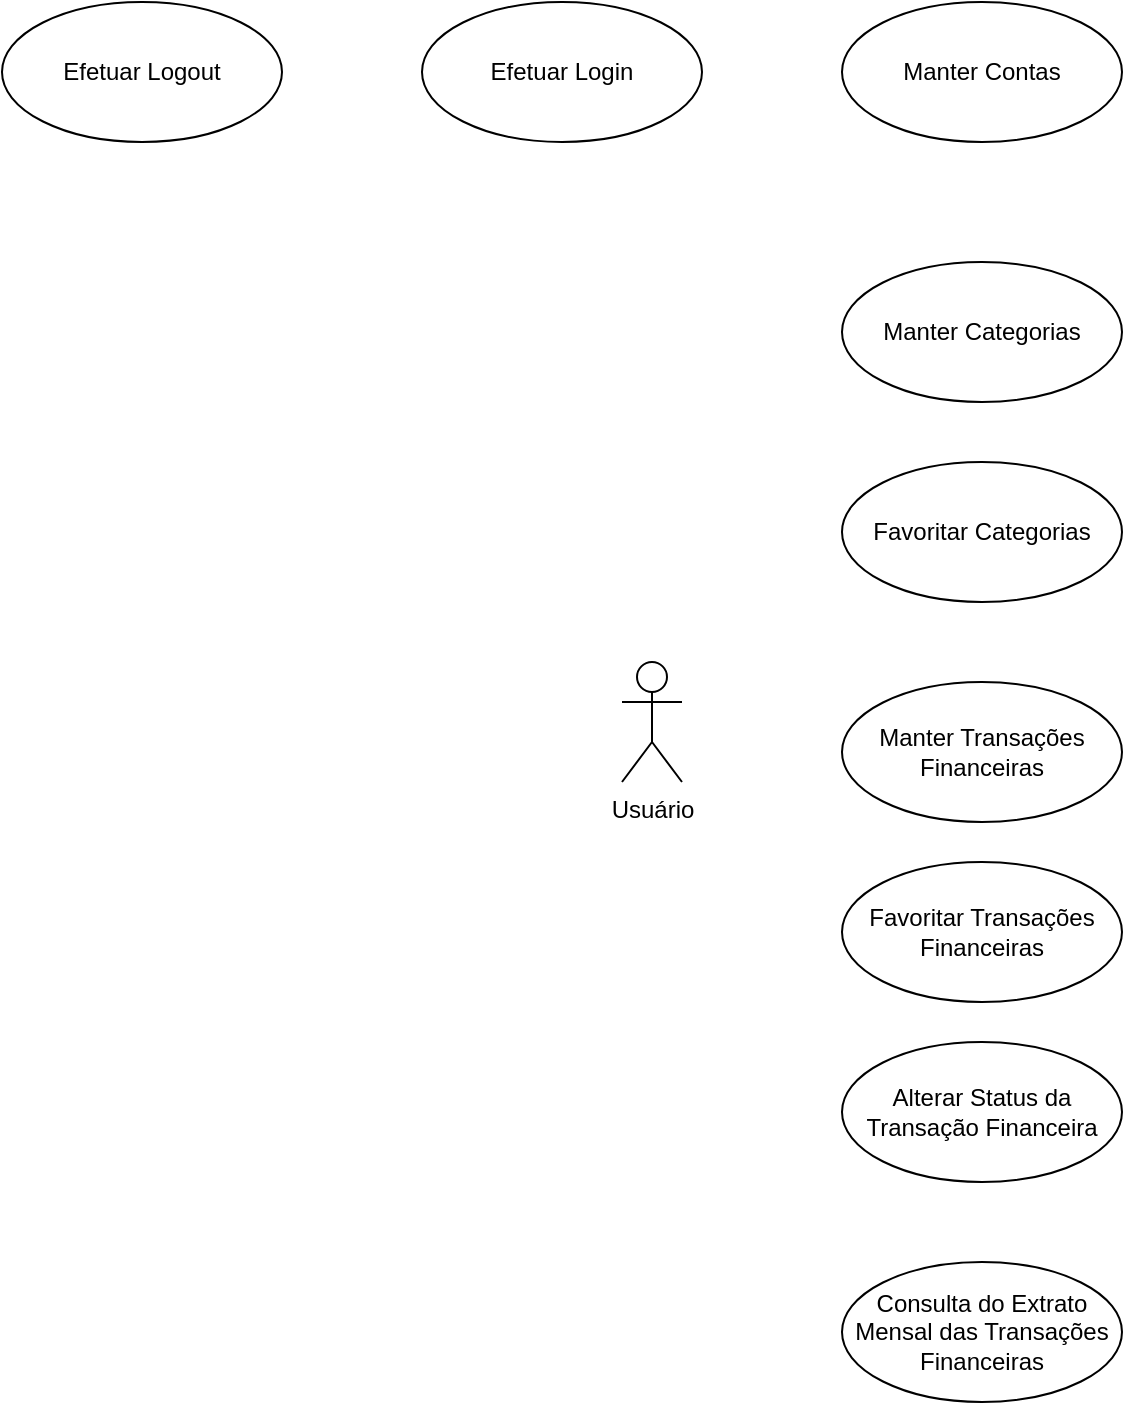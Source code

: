 <mxfile version="21.7.5" type="github">
  <diagram name="Página-1" id="0_DiLKsLMHJAqkCnHoMm">
    <mxGraphModel dx="1034" dy="479" grid="1" gridSize="10" guides="1" tooltips="1" connect="1" arrows="1" fold="1" page="1" pageScale="1" pageWidth="827" pageHeight="1169" math="0" shadow="0">
      <root>
        <mxCell id="0" />
        <mxCell id="1" parent="0" />
        <mxCell id="b8jXtvzzi0fBcoB_L3CN-16" value="Usuário" style="shape=umlActor;verticalLabelPosition=bottom;verticalAlign=top;html=1;outlineConnect=0;" vertex="1" parent="1">
          <mxGeometry x="430" y="480" width="30" height="60" as="geometry" />
        </mxCell>
        <mxCell id="b8jXtvzzi0fBcoB_L3CN-17" value="Manter Categorias" style="ellipse;whiteSpace=wrap;html=1;" vertex="1" parent="1">
          <mxGeometry x="540" y="280" width="140" height="70" as="geometry" />
        </mxCell>
        <mxCell id="b8jXtvzzi0fBcoB_L3CN-18" value="Manter Transações Financeiras" style="ellipse;whiteSpace=wrap;html=1;" vertex="1" parent="1">
          <mxGeometry x="540" y="490" width="140" height="70" as="geometry" />
        </mxCell>
        <mxCell id="b8jXtvzzi0fBcoB_L3CN-21" value="Manter Contas" style="ellipse;whiteSpace=wrap;html=1;" vertex="1" parent="1">
          <mxGeometry x="540" y="150" width="140" height="70" as="geometry" />
        </mxCell>
        <mxCell id="b8jXtvzzi0fBcoB_L3CN-22" value="Efetuar Login" style="ellipse;whiteSpace=wrap;html=1;" vertex="1" parent="1">
          <mxGeometry x="330" y="150" width="140" height="70" as="geometry" />
        </mxCell>
        <mxCell id="b8jXtvzzi0fBcoB_L3CN-23" value="Efetuar Logout" style="ellipse;whiteSpace=wrap;html=1;" vertex="1" parent="1">
          <mxGeometry x="120" y="150" width="140" height="70" as="geometry" />
        </mxCell>
        <mxCell id="b8jXtvzzi0fBcoB_L3CN-24" value="Favoritar Categorias" style="ellipse;whiteSpace=wrap;html=1;" vertex="1" parent="1">
          <mxGeometry x="540" y="380" width="140" height="70" as="geometry" />
        </mxCell>
        <mxCell id="b8jXtvzzi0fBcoB_L3CN-25" value="Alterar Status da Transação Financeira" style="ellipse;whiteSpace=wrap;html=1;" vertex="1" parent="1">
          <mxGeometry x="540" y="670" width="140" height="70" as="geometry" />
        </mxCell>
        <mxCell id="b8jXtvzzi0fBcoB_L3CN-26" value="Consulta do Extrato Mensal das Transações Financeiras" style="ellipse;whiteSpace=wrap;html=1;" vertex="1" parent="1">
          <mxGeometry x="540" y="780" width="140" height="70" as="geometry" />
        </mxCell>
        <mxCell id="b8jXtvzzi0fBcoB_L3CN-27" value="Favoritar Transações Financeiras" style="ellipse;whiteSpace=wrap;html=1;" vertex="1" parent="1">
          <mxGeometry x="540" y="580" width="140" height="70" as="geometry" />
        </mxCell>
      </root>
    </mxGraphModel>
  </diagram>
</mxfile>
